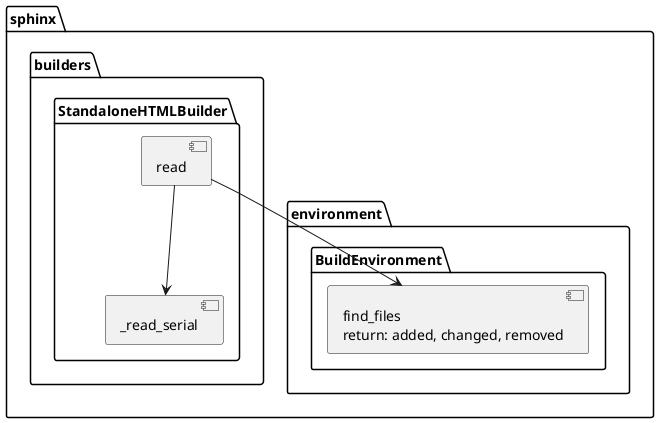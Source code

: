@startuml
package "sphinx" {
   package "builders" {
      folder "StandaloneHTMLBuilder" {
         [read] as build_read
         [_read_serial] as build_serial
      }
   }
   package "environment" {
      folder "BuildEnvironment" {
         [find_files\nreturn: added, changed, removed] as env_findfiles

      }
   }
}

build_read --> env_findfiles
build_read --> build_serial
@enduml